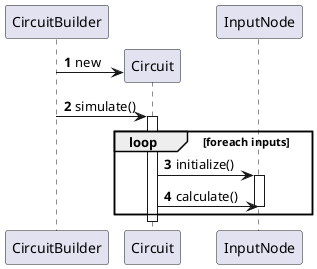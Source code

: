 @startuml
autonumber

CircuitBuilder -> Circuit ** : new
CircuitBuilder -> Circuit ++ : simulate()

loop foreach inputs
    Circuit -> InputNode ++ : initialize()
    Circuit -> InputNode : calculate()
    InputNode --
end

Circuit --
@enduml